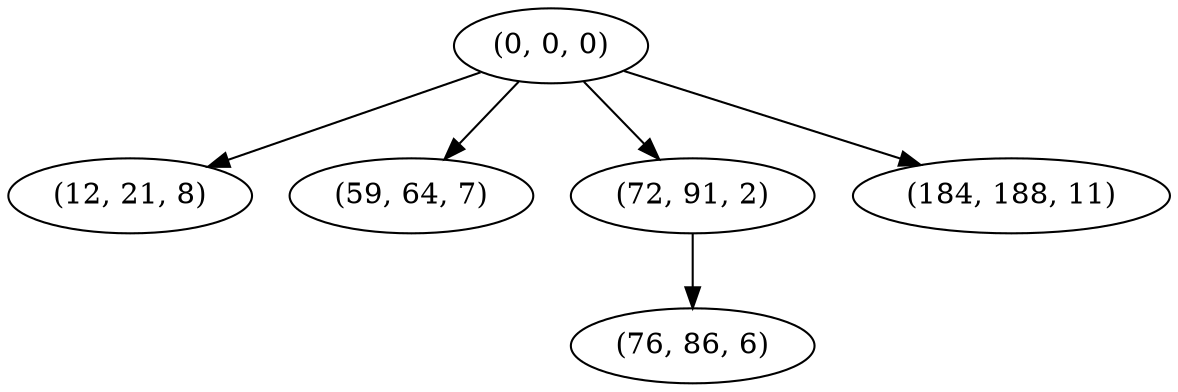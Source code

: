 digraph tree {
    "(0, 0, 0)";
    "(12, 21, 8)";
    "(59, 64, 7)";
    "(72, 91, 2)";
    "(76, 86, 6)";
    "(184, 188, 11)";
    "(0, 0, 0)" -> "(12, 21, 8)";
    "(0, 0, 0)" -> "(59, 64, 7)";
    "(0, 0, 0)" -> "(72, 91, 2)";
    "(0, 0, 0)" -> "(184, 188, 11)";
    "(72, 91, 2)" -> "(76, 86, 6)";
}
